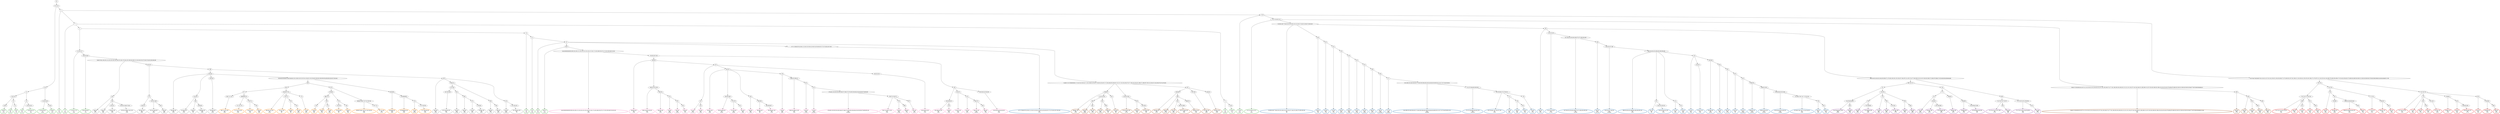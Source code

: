 digraph T {
	{
		rank=same
		431 [penwidth=3,colorscheme=set19,color=3,label="30;36_P\nP\n5.3%"]
		429 [penwidth=3,colorscheme=set19,color=3,label="35_P\nP\n4.3%"]
		427 [penwidth=3,colorscheme=set19,color=3,label="50_P\nP\n5%"]
		425 [penwidth=3,colorscheme=set19,color=3,label="19_P\nP\n4.7%"]
		423 [penwidth=3,colorscheme=set19,color=3,label="24;29;34;41_P\nP\n10%"]
		421 [penwidth=3,colorscheme=set19,color=3,label="15;28;33;40_P\nP\n0.94%"]
		419 [penwidth=3,colorscheme=set19,color=3,label="45;49_P\nP\n5.5%"]
		417 [penwidth=3,colorscheme=set19,color=3,label="6_P\nP\n1.3%"]
		415 [penwidth=3,colorscheme=set19,color=3,label="7_P\nP\n1.9%"]
		412 [penwidth=3,colorscheme=set19,color=3,label="11;18;21;27_P\nP\n2.6%"]
		410 [penwidth=3,colorscheme=set19,color=3,label="39;43;44;48_P\nP\n11%"]
		408 [penwidth=3,colorscheme=set19,color=3,label="14_P\nP\n2.3%"]
		406 [penwidth=3,colorscheme=set19,color=3,label="23_P\nP\n2.6%"]
		404 [penwidth=3,colorscheme=set19,color=3,label="32_P\nP\n12%"]
		402 [penwidth=3,colorscheme=set19,color=3,label="38;47_P\nP\n6.4%"]
		400 [penwidth=3,colorscheme=set19,color=3,label="9_P\nP\n4.8%"]
		398 [penwidth=3,colorscheme=set19,color=3,label="13;26_P\nP\n7.7%"]
		396 [penwidth=3,colorscheme=set19,color=3,label="17;20_P\nP\n6.4%"]
		394 [penwidth=3,colorscheme=set19,color=3,label="31;37;42;46;51;53_P\nP\n5.8%"]
		392 [penwidth=3,colorscheme=set19,color=2,label="67;71;78;85;87;92;106;112;129;133;138;142;149;154;158;160;167;175;178;182;187;195_M1\nM1\n5.1%"]
		390 [penwidth=3,colorscheme=set19,color=2,label="55;58;61;66;77;84;91;95;103;108;116;123;128;137;146;153;166;170;180;185_M1\nM1\n4%"]
		388 [penwidth=3,colorscheme=set19,color=2,label="200_M1\nM1\n2.5%"]
		386 [penwidth=3,colorscheme=set19,color=2,label="210_M1\nM1\n1.3%"]
		384 [penwidth=3,colorscheme=set19,color=2,label="215_M1\nM1\n1.3%"]
		382 [penwidth=3,colorscheme=set19,color=2,label="220_M1\nM1\n0.61%"]
		380 [penwidth=3,colorscheme=set19,color=2,label="226_M1\nM1\n0.38%"]
		378 [penwidth=3,colorscheme=set19,color=2,label="233_M1\nM1\n0.29%"]
		376 [penwidth=3,colorscheme=set19,color=2,label="243_M1\nM1\n0.46%"]
		374 [penwidth=3,colorscheme=set19,color=2,label="260_M1\nM1\n0.31%"]
		372 [penwidth=3,colorscheme=set19,color=2,label="265_M1\nM1\n0.0048%"]
		370 [penwidth=3,colorscheme=set19,color=2,label="277_M1\nM1\n0.086%"]
		368 [penwidth=3,colorscheme=set19,color=2,label="291;308;335;349;358;363;371;384;390;398;406;436;444;484;493;499;505;513;517;537;544;556;561_M1\nM1\n0.0096%"]
		366 [penwidth=3,colorscheme=set19,color=2,label="571;575;584;602;603;632_M1\nM1\n0.0032%"]
		364 [penwidth=3,colorscheme=set19,color=2,label="657;678;691;701;706;707_M1\nM1\n4.3%"]
		362 [penwidth=3,colorscheme=set19,color=2,label="717_M1\nM1\n5.6%"]
		360 [penwidth=3,colorscheme=set19,color=2,label="736_M1\nM1\n3.9%"]
		358 [penwidth=3,colorscheme=set19,color=2,label="765_M1\nM1\n5.1%"]
		356 [penwidth=3,colorscheme=set19,color=2,label="735_M1\nM1\n5.1%"]
		354 [penwidth=3,colorscheme=set19,color=2,label="205_M1\nM1\n3.5%"]
		352 [penwidth=3,colorscheme=set19,color=2,label="214;223;229_M1\nM1\n0.72%"]
		350 [penwidth=3,colorscheme=set19,color=2,label="247;249;254;258;264;268;270;275;286;294;300_M1\nM1\n0.018%"]
		348 [penwidth=3,colorscheme=set19,color=2,label="304_M1\nM1\n0.012%"]
		346 [penwidth=3,colorscheme=set19,color=2,label="318;324;327;348_M1\nM1\n0.0048%"]
		344 [penwidth=3,colorscheme=set19,color=2,label="389;418;426;435;468;485;490;494;495_M1\nM1\n4.2%"]
		342 [penwidth=3,colorscheme=set19,color=2,label="507_M1\nM1\n5%"]
		340 [penwidth=3,colorscheme=set19,color=2,label="518;524;529;533_M1\nM1\n5.1%"]
		338 [penwidth=3,colorscheme=set19,color=2,label="511_M1\nM1\n5.4%"]
		336 [penwidth=3,colorscheme=set19,color=2,label="523_M1\nM1\n6.4%"]
		334 [penwidth=3,colorscheme=set19,color=2,label="515_M1\nM1\n4.5%"]
		332 [penwidth=3,colorscheme=set19,color=2,label="532;547_M1\nM1\n5.3%"]
		330 [penwidth=3,colorscheme=set19,color=2,label="539;546_M1\nM1\n0.95%"]
		328 [penwidth=3,colorscheme=set19,color=2,label="554_M1\nM1\n1.3%"]
		326 [penwidth=3,colorscheme=set19,color=2,label="562_M1\nM1\n0.74%"]
		324 [penwidth=3,colorscheme=set19,color=2,label="567_M1\nM1\n1%"]
		322 [penwidth=3,colorscheme=set19,color=2,label="581_M1\nM1\n0.058%"]
		320 [penwidth=3,colorscheme=set19,color=2,label="588;592_M1\nM1\n0.092%"]
		318 [penwidth=3,colorscheme=set19,color=2,label="609;612;618_M1\nM1\n0.016%"]
		316 [penwidth=3,colorscheme=set19,color=2,label="625;634;641;651;659_M1\nM1\n0.008%"]
		314 [penwidth=3,colorscheme=set19,color=2,label="672;692;708;734;772;783;784_M1\nM1\n6.5%"]
		312 [penwidth=3,colorscheme=set19,color=2,label="794_M1\nM1\n3.5%"]
		310 [penwidth=3,colorscheme=set19,color=2,label="823_M1\nM1\n5.3%"]
		308 [penwidth=3,colorscheme=set19,color=8,label="54;63;69;80;86;89;93;99;104;109;113;118;120;125;135;143;147;163;172;183;188;203;207;217;235;239;246;252;262_M2\nM2\n2.4%"]
		305 [penwidth=3,colorscheme=set19,color=8,label="296;303_M2\nM2\n1.3%"]
		303 [penwidth=3,colorscheme=set19,color=8,label="306;310;322;339_M2\nM2\n1.1%"]
		301 [penwidth=3,colorscheme=set19,color=8,label="346;353_M2\nM2\n2.3%"]
		299 [penwidth=3,colorscheme=set19,color=8,label="374_M2\nM2\n0.28%"]
		297 [penwidth=3,colorscheme=set19,color=8,label="387_M2\nM2\n0.33%"]
		295 [penwidth=3,colorscheme=set19,color=8,label="402_M2\nM2\n5.7%"]
		292 [penwidth=3,colorscheme=set19,color=8,label="321_M2\nM2\n0.57%"]
		290 [penwidth=3,colorscheme=set19,color=8,label="332_M2\nM2\n5.6%"]
		288 [penwidth=3,colorscheme=set19,color=8,label="326;331_M2\nM2\n4.8%"]
		286 [penwidth=3,colorscheme=set19,color=8,label="338;345;366_M2\nM2\n0.83%"]
		284 [penwidth=3,colorscheme=set19,color=8,label="373;379_M2\nM2\n0.36%"]
		282 [penwidth=3,colorscheme=set19,color=8,label="401_M2\nM2\n5.6%"]
		280 [penwidth=3,colorscheme=set19,color=8,label="344_M2\nM2\n5.9%"]
		278 [penwidth=3,colorscheme=set19,color=8,label="360;365_M2\nM2\n4%"]
		276 [penwidth=3,colorscheme=set19,color=8,label="392;400;407_M2\nM2\n5.3%"]
		274 [penwidth=3,colorscheme=set19,color=8,label="378_M2\nM2\n0.8%"]
		272 [penwidth=3,colorscheme=set19,color=8,label="386;391;399;412_M2\nM2\n2.3%"]
		270 [penwidth=3,colorscheme=set19,color=8,label="452_M2\nM2\n0.32%"]
		268 [penwidth=3,colorscheme=set19,color=8,label="474_M2\nM2\n0.019%"]
		266 [penwidth=3,colorscheme=set19,color=8,label="478;481;519;530;534;540;548;557;568;573;576;585;593;604;610;619;626;673;685;693_M2\nM2\n0.0064%"]
		264 [penwidth=3,colorscheme=set19,color=8,label="709;723;746;747_M2\nM2\n3.2%"]
		262 [penwidth=3,colorscheme=set19,color=8,label="795_M2\nM2\n0.24%"]
		260 [penwidth=3,colorscheme=set19,color=8,label="808_M2\nM2\n7.1%"]
		258 [penwidth=3,colorscheme=set19,color=8,label="807_M2\nM2\n6.2%"]
		256 [penwidth=3,colorscheme=set19,color=8,label="330;343;352_M2\nM2\n5.1%"]
		253 [penwidth=3,colorscheme=set19,color=8,label="305;309;320_M2\nM2\n3.4%"]
		251 [penwidth=3,colorscheme=set19,color=8,label="329_M2\nM2\n6.1%"]
		249 [penwidth=3,colorscheme=set19,color=8,label="314;337_M2\nM2\n5.4%"]
		247 [penwidth=3,colorscheme=set19,color=8,label="351_M2\nM2\n0.1%"]
		245 [penwidth=3,colorscheme=set19,color=8,label="364;372_M2\nM2\n0.061%"]
		243 [penwidth=3,colorscheme=set19,color=8,label="385_M2\nM2\n7.4%"]
		241 [penwidth=3,colorscheme=set19,color=8,label="319;336;342;350;359_M2\nM2\n5.9%"]
		238 [penwidth=3,colorscheme=set19,color=9,label="340_M3\nM3\n4.7%"]
		236 [penwidth=3,colorscheme=set19,color=9,label="394_M3\nM3\n3.4%"]
		234 [penwidth=3,colorscheme=set19,color=9,label="416;422_M3\nM3\n5.3%"]
		232 [penwidth=3,colorscheme=set19,color=9,label="432;441;449;457;461_M3\nM3\n6.5%"]
		228 [penwidth=3,colorscheme=set19,color=9,label="405;431_M3\nM3\n5.8%"]
		226 [penwidth=3,colorscheme=set19,color=9,label="415;421;448_M3\nM3\n4.9%"]
		224 [penwidth=3,colorscheme=set19,color=9,label="465_M3\nM3\n6.8%"]
		221 [penwidth=3,colorscheme=set19,color=9,label="393;404_M3\nM3\n5.2%"]
		219 [penwidth=3,colorscheme=set19,color=9,label="414;430_M3\nM3\n4.1%"]
		217 [penwidth=3,colorscheme=set19,color=9,label="456_M3\nM3\n1%"]
		215 [penwidth=3,colorscheme=set19,color=9,label="460;464_M3\nM3\n6.3%"]
		213 [penwidth=3,colorscheme=set19,color=9,label="420;429_M3\nM3\n6.4%"]
		211 [penwidth=3,colorscheme=set19,color=9,label="403_M3\nM3\n4.4%"]
		207 [penwidth=3,colorscheme=set19,color=9,label="447;455;458_M3\nM3\n7.5%"]
		205 [penwidth=3,colorscheme=set19,color=9,label="454_M3\nM3\n0.35%"]
		203 [penwidth=3,colorscheme=set19,color=9,label="463_M3\nM3\n1.6%"]
		201 [penwidth=3,colorscheme=set19,color=9,label="475_M3\nM3\n2.2%"]
		199 [penwidth=3,colorscheme=set19,color=9,label="479;482_M3\nM3\n8.4%"]
		197 [penwidth=3,colorscheme=set19,color=9,label="438_M3\nM3\n1.7%"]
		195 [penwidth=3,colorscheme=set19,color=9,label="446_M3\nM3\n6.5%"]
		193 [penwidth=3,colorscheme=set19,color=9,label="419_M3\nM3\n0.02%"]
		191 [penwidth=3,colorscheme=set19,color=9,label="437;445;453_M3\nM3\n7%"]
		188 [penwidth=3,colorscheme=set19,color=7,label="598;607_M4\nM4\n4.5%"]
		185 [penwidth=3,colorscheme=set19,color=7,label="648_M4\nM4\n0.86%"]
		183 [penwidth=3,colorscheme=set19,color=7,label="661_M4\nM4\n5.5%"]
		181 [penwidth=3,colorscheme=set19,color=7,label="655_M4\nM4\n0.16%"]
		179 [penwidth=3,colorscheme=set19,color=7,label="668_M4\nM4\n5%"]
		177 [penwidth=3,colorscheme=set19,color=7,label="623_M4\nM4\n8%"]
		175 [penwidth=3,colorscheme=set19,color=7,label="614;622;630_M4\nM4\n0.15%"]
		173 [penwidth=3,colorscheme=set19,color=7,label="639_M4\nM4\n2.1%"]
		171 [penwidth=3,colorscheme=set19,color=7,label="647;654_M4\nM4\n12%"]
		168 [penwidth=3,colorscheme=set19,color=7,label="629;638_M4\nM4\n6.2%"]
		166 [penwidth=3,colorscheme=set19,color=7,label="646_M4\nM4\n0.37%"]
		164 [penwidth=3,colorscheme=set19,color=7,label="653_M4\nM4\n2.6%"]
		162 [penwidth=3,colorscheme=set19,color=7,label="667;675;694_M4\nM4\n5.5%"]
		160 [penwidth=3,colorscheme=set19,color=7,label="666;674_M4\nM4\n5.4%"]
		158 [penwidth=3,colorscheme=set19,color=7,label="637;645_M4\nM4\n6.8%"]
		156 [penwidth=3,colorscheme=set19,color=7,label="644;652_M4\nM4\n6.5%"]
		154 [penwidth=3,colorscheme=set19,color=7,label="59;65;73;76;83;90;102;107;111;115;119;122;132;136;145;152;157;161;165;169;174;177;181;186;190;194;196;202;212;221;231;234;237;242;244;248;251;280;289;313;347;355;362;369;381;396;410;424;433;443;470;480;487;496;502;526;531;536;542;550;552;564;577;587;590;595;606;613_M4\nM4\n2.5%"]
		152 [penwidth=3,colorscheme=set19,color=7,label="628_M4\nM4\n5.7%"]
		150 [penwidth=3,colorscheme=set19,color=7,label="636_M4\nM4\n2.6%"]
		148 [penwidth=3,colorscheme=set19,color=7,label="643_M4\nM4\n5.7%"]
		146 [penwidth=3,colorscheme=set19,color=7,label="665_M4\nM4\n6.4%"]
		144 [penwidth=3,colorscheme=set19,color=7,label="660_M4\nM4\n5.6%"]
		138 [penwidth=3,colorscheme=set19,color=5,label="683;712;742_M5\nM5\n5.8%"]
		135 [penwidth=3,colorscheme=set19,color=5,label="711;741;752_M5\nM5\n5.4%"]
		133 [penwidth=3,colorscheme=set19,color=5,label="728;751_M5\nM5\n1.4%"]
		131 [penwidth=3,colorscheme=set19,color=5,label="785_M5\nM5\n5.9%"]
		129 [penwidth=3,colorscheme=set19,color=5,label="682;697;702_M5\nM5\n8.4%"]
		127 [penwidth=3,colorscheme=set19,color=5,label="720;727_M5\nM5\n4%"]
		125 [penwidth=3,colorscheme=set19,color=5,label="740_M5\nM5\n4%"]
		123 [penwidth=3,colorscheme=set19,color=5,label="750_M5\nM5\n6.4%"]
		121 [penwidth=3,colorscheme=set19,color=5,label="775_M5\nM5\n6.2%"]
		116 [penwidth=3,colorscheme=set19,color=5,label="739_M5\nM5\n5.4%"]
		114 [penwidth=3,colorscheme=set19,color=5,label="760_M5\nM5\n2.5%"]
		112 [penwidth=3,colorscheme=set19,color=5,label="774_M5\nM5\n5.8%"]
		109 [penwidth=3,colorscheme=set19,color=5,label="726;759_M5\nM5\n5%"]
		107 [penwidth=3,colorscheme=set19,color=5,label="749_M5\nM5\n7.6%"]
		105 [penwidth=3,colorscheme=set19,color=5,label="680;687;696;710;725;738;748_M5\nM5\n5.9%"]
		103 [penwidth=3,colorscheme=set19,color=5,label="767;773_M5\nM5\n5.2%"]
		101 [penwidth=3,colorscheme=set19,color=5,label="662;669_M5\nM5\n4.8%"]
		99 [penwidth=3,colorscheme=set19,color=5,label="679;686;695_M5\nM5\n4.3%"]
		97 [penwidth=3,colorscheme=set19,color=5,label="724_M5\nM5\n0.55%"]
		95 [penwidth=3,colorscheme=set19,color=5,label="737;758;766_M5\nM5\n5.3%"]
		90 [penwidth=3,colorscheme=set19,color=4,label="744;780;818;832_M6\nM6\n0.92%"]
		88 [penwidth=3,colorscheme=set19,color=4,label="839_M6\nM6\n5.5%"]
		85 [penwidth=3,colorscheme=set19,color=4,label="769_M6\nM6\n4.3%"]
		83 [penwidth=3,colorscheme=set19,color=4,label="779;789;800_M6\nM6\n8.3%"]
		81 [penwidth=3,colorscheme=set19,color=4,label="778_M6\nM6\n5.4%"]
		79 [penwidth=3,colorscheme=set19,color=4,label="799_M6\nM6\n4.2%"]
		77 [penwidth=3,colorscheme=set19,color=4,label="817;825_M6\nM6\n5.7%"]
		75 [penwidth=3,colorscheme=set19,color=4,label="788_M6\nM6\n3.7%"]
		73 [penwidth=3,colorscheme=set19,color=4,label="838_M6\nM6\n6.8%"]
		69 [penwidth=3,colorscheme=set19,color=4,label="787_M6\nM6\n0.92%"]
		67 [penwidth=3,colorscheme=set19,color=4,label="824;831_M6\nM6\n9.1%"]
		65 [penwidth=3,colorscheme=set19,color=4,label="837;844;848_M6\nM6\n6.3%"]
		63 [penwidth=3,colorscheme=set19,color=4,label="798;816_M6\nM6\n8.1%"]
		61 [penwidth=3,colorscheme=set19,color=4,label="786;809_M6\nM6\n2.2%"]
		59 [penwidth=3,colorscheme=set19,color=4,label="815;836;847;849_M6\nM6\n6%"]
		56 [penwidth=3,colorscheme=set19,color=4,label="713;730;753;776;797_M6\nM6\n4.7%"]
		54 [penwidth=3,colorscheme=set19,color=4,label="830_M6\nM6\n10%"]
		52 [penwidth=3,colorscheme=set19,color=4,label="721;729;743;761;768;796_M6\nM6\n1.8%"]
		50 [penwidth=3,colorscheme=set19,color=4,label="814_M6\nM6\n5.7%"]
		46 [penwidth=3,colorscheme=set19,color=1,label="722;733;757;782;793_M7\nM7\n1.9%"]
		44 [penwidth=3,colorscheme=set19,color=1,label="806_M7\nM7\n7.5%"]
		42 [penwidth=3,colorscheme=set19,color=1,label="813_M7\nM7\n7.6%"]
		40 [penwidth=3,colorscheme=set19,color=1,label="812_M7\nM7\n2.4%"]
		38 [penwidth=3,colorscheme=set19,color=1,label="829_M7\nM7\n5.4%"]
		35 [penwidth=3,colorscheme=set19,color=1,label="764_M7\nM7\n2.8%"]
		32 [penwidth=3,colorscheme=set19,color=1,label="792;805_M7\nM7\n8.8%"]
		30 [penwidth=3,colorscheme=set19,color=1,label="804;822;828;835;843_M7\nM7\n3.4%"]
		28 [penwidth=3,colorscheme=set19,color=1,label="846_M7\nM7\n7.5%"]
		26 [penwidth=3,colorscheme=set19,color=1,label="771;791_M7\nM7\n4.1%"]
		24 [penwidth=3,colorscheme=set19,color=1,label="803;827_M7\nM7\n1.2%"]
		22 [penwidth=3,colorscheme=set19,color=1,label="842_M7\nM7\n5.4%"]
		20 [penwidth=3,colorscheme=set19,color=1,label="715;745;755_M7\nM7\n3.2%"]
		18 [penwidth=3,colorscheme=set19,color=1,label="770_M7\nM7\n1.9%"]
		16 [penwidth=3,colorscheme=set19,color=1,label="802_M7\nM7\n1.2%"]
		14 [penwidth=3,colorscheme=set19,color=1,label="834_M7\nM7\n5.7%"]
		12 [penwidth=3,colorscheme=set19,color=1,label="811;821_M7\nM7\n9.3%"]
		10 [penwidth=3,colorscheme=set19,color=1,label="790;801_M7\nM7\n4.1%"]
		8 [penwidth=3,colorscheme=set19,color=1,label="820_M7\nM7\n0.4%"]
		6 [penwidth=3,colorscheme=set19,color=1,label="833;841;845_M7\nM7\n6.7%"]
		4 [penwidth=3,colorscheme=set19,color=1,label="810_M7\nM7\n2.2%"]
		2 [penwidth=3,colorscheme=set19,color=1,label="819;826_M7\nM7\n1.2%"]
		0 [penwidth=3,colorscheme=set19,color=1,label="840_M7\nM7\n6.2%"]
	}
	437 [label="GL"]
	436 [label="0;1;2;3;4"]
	435 [label="5;10"]
	434 [label="12"]
	433 [label="16;22;25"]
	432 [label="30;36"]
	430 [label="35"]
	428 [label="50"]
	426 [label="19"]
	424 [label="24;29;34;41"]
	422 [label="15;28;33;40"]
	420 [label="45;49"]
	418 [label="6"]
	416 [label="7"]
	414 [label="8"]
	413 [label="11;18;21;27"]
	411 [label="39;43;44;48"]
	409 [label="14"]
	407 [label="23"]
	405 [label="32"]
	403 [label="38;47"]
	401 [label="9"]
	399 [label="13;26"]
	397 [label="17;20"]
	395 [label="31;37;42;46;51;53"]
	393 [label="67;71;78;85;87;92;106;112;129;133;138;142;149;154;158;160;167;175;178;182;187;195"]
	391 [label="55;58;61;66;77;84;91;95;103;108;116;123;128;137;146;153;166;170;180;185"]
	389 [label="200"]
	387 [label="210"]
	385 [label="215"]
	383 [label="220"]
	381 [label="226"]
	379 [label="233"]
	377 [label="243"]
	375 [label="260"]
	373 [label="265"]
	371 [label="277"]
	369 [label="291;308;335;349;358;363;371;384;390;398;406;436;444;484;493;499;505;513;517;537;544;556;561"]
	367 [label="571;575;584;602;603;632"]
	365 [label="657;678;691;701;706;707"]
	363 [label="717"]
	361 [label="736"]
	359 [label="765"]
	357 [label="735"]
	355 [label="205"]
	353 [label="214;223;229"]
	351 [label="247;249;254;258;264;268;270;275;286;294;300"]
	349 [label="304"]
	347 [label="318;324;327;348"]
	345 [label="389;418;426;435;468;485;490;494;495"]
	343 [label="507"]
	341 [label="518;524;529;533"]
	339 [label="511"]
	337 [label="523"]
	335 [label="515"]
	333 [label="532;547"]
	331 [label="539;546"]
	329 [label="554"]
	327 [label="562"]
	325 [label="567"]
	323 [label="581"]
	321 [label="588;592"]
	319 [label="609;612;618"]
	317 [label="625;634;641;651;659"]
	315 [label="672;692;708;734;772;783;784"]
	313 [label="794"]
	311 [label="823"]
	309 [label="54;63;69;80;86;89;93;99;104;109;113;118;120;125;135;143;147;163;172;183;188;203;207;217;235;239;246;252;262"]
	307 [label="278;283;287;292"]
	306 [label="296;303"]
	304 [label="306;310;322;339"]
	302 [label="346;353"]
	300 [label="374"]
	298 [label="387"]
	296 [label="402"]
	294 [label="315"]
	293 [label="321"]
	291 [label="332"]
	289 [label="326;331"]
	287 [label="338;345;366"]
	285 [label="373;379"]
	283 [label="401"]
	281 [label="344"]
	279 [label="360;365"]
	277 [label="392;400;407"]
	275 [label="378"]
	273 [label="386;391;399;412"]
	271 [label="452"]
	269 [label="474"]
	267 [label="478;481;519;530;534;540;548;557;568;573;576;585;593;604;610;619;626;673;685;693"]
	265 [label="709;723;746;747"]
	263 [label="795"]
	261 [label="808"]
	259 [label="807"]
	257 [label="330;343;352"]
	255 [label="302"]
	254 [label="305;309;320"]
	252 [label="329"]
	250 [label="314;337"]
	248 [label="351"]
	246 [label="364;372"]
	244 [label="385"]
	242 [label="319;336;342;350;359"]
	240 [label="56;60;70;81;100;105;114;126;130;140;144;148;155;164;176;184;193;199;204;208;213;218;228;253;257;263;274;281;285;290;299"]
	239 [label="340"]
	237 [label="394"]
	235 [label="416;422"]
	233 [label="432;441;449;457;461"]
	231 [label="361;367"]
	230 [label="375"]
	229 [label="405;431"]
	227 [label="415;421;448"]
	225 [label="465"]
	223 [label="388"]
	222 [label="393;404"]
	220 [label="414;430"]
	218 [label="456"]
	216 [label="460;464"]
	214 [label="420;429"]
	212 [label="403"]
	210 [label="408;413"]
	209 [label="427;439"]
	208 [label="447;455;458"]
	206 [label="454"]
	204 [label="463"]
	202 [label="475"]
	200 [label="479;482"]
	198 [label="438"]
	196 [label="446"]
	194 [label="419"]
	192 [label="437;445;453"]
	190 [label="62;68;72;74;79;88;96;98;117;124;134;139;162;171;191;198;222;224;227;238;245;256;267;273;284;288;293;298;307;312;317;323;334;356;370;377;382;425;434;451;466;471;488;497;503;512;520;527;553;559;570;574;578;591"]
	189 [label="598;607"]
	187 [label="611;615;631"]
	186 [label="648"]
	184 [label="661"]
	182 [label="655"]
	180 [label="668"]
	178 [label="623"]
	176 [label="614;622;630"]
	174 [label="639"]
	172 [label="647;654"]
	170 [label="621"]
	169 [label="629;638"]
	167 [label="646"]
	165 [label="653"]
	163 [label="667;675;694"]
	161 [label="666;674"]
	159 [label="637;645"]
	157 [label="644;652"]
	155 [label="59;65;73;76;83;90;102;107;111;115;119;122;132;136;145;152;157;161;165;169;174;177;181;186;190;194;196;202;212;221;231;234;237;242;244;248;251;280;289;313;347;355;362;369;381;396;410;424;433;443;470;480;487;496;502;526;531;536;542;550;552;564;577;587;590;595;606;613"]
	153 [label="628"]
	151 [label="636"]
	149 [label="643"]
	147 [label="665"]
	145 [label="660"]
	143 [label="428;440;459;469;476;483;486;491;501;508;516;525;535;541;549;551;555;558;563;569;582;586;589;594;600;605;620;627;635;642"]
	142 [label="656"]
	141 [label="663"]
	140 [label="677"]
	139 [label="683;712;742"]
	137 [label="689;698;703"]
	136 [label="711;741;752"]
	134 [label="728;751"]
	132 [label="785"]
	130 [label="682;697;702"]
	128 [label="720;727"]
	126 [label="740"]
	124 [label="750"]
	122 [label="775"]
	120 [label="670"]
	119 [label="676;681"]
	118 [label="688;719"]
	117 [label="739"]
	115 [label="760"]
	113 [label="774"]
	111 [label="718"]
	110 [label="726;759"]
	108 [label="749"]
	106 [label="680;687;696;710;725;738;748"]
	104 [label="767;773"]
	102 [label="662;669"]
	100 [label="679;686;695"]
	98 [label="724"]
	96 [label="737;758;766"]
	94 [label="209;219;225;230;232;240;259;269;271;276;282;295;301;325;328;357;383;397;411;467;473;477;500;506;510;514;522;538;545;566;572;580;597;608;617;633;640;650;658;664;684"]
	93 [label="690;704;714"]
	92 [label="731"]
	91 [label="744;780;818;832"]
	89 [label="839"]
	87 [label="754;763"]
	86 [label="769"]
	84 [label="779;789;800"]
	82 [label="778"]
	80 [label="799"]
	78 [label="817;825"]
	76 [label="788"]
	74 [label="838"]
	72 [label="762"]
	71 [label="777"]
	70 [label="787"]
	68 [label="824;831"]
	66 [label="837;844;848"]
	64 [label="798;816"]
	62 [label="786;809"]
	60 [label="815;836;847;849"]
	58 [label="699"]
	57 [label="713;730;753;776;797"]
	55 [label="830"]
	53 [label="721;729;743;761;768;796"]
	51 [label="814"]
	49 [label="52;57;64;75;82;94;97;101;110;121;127;131;141;150;151;156;159;168;173;179;189;192;197;201;206;211;216;236;241;250;255;261;266;272;279;297;311;316;333;341;354;368;376;380;395;409;417;423;442;450;462;472;489;492;498;504;509;521;528;543;560;565;579;583;596;599;601;616;624;649;671;700"]
	48 [label="705;716"]
	47 [label="722;733;757;782;793"]
	45 [label="806"]
	43 [label="813"]
	41 [label="812"]
	39 [label="829"]
	37 [label="732;756"]
	36 [label="764"]
	34 [label="781"]
	33 [label="792;805"]
	31 [label="804;822;828;835;843"]
	29 [label="846"]
	27 [label="771;791"]
	25 [label="803;827"]
	23 [label="842"]
	21 [label="715;745;755"]
	19 [label="770"]
	17 [label="802"]
	15 [label="834"]
	13 [label="811;821"]
	11 [label="790;801"]
	9 [label="820"]
	7 [label="833;841;845"]
	5 [label="810"]
	3 [label="819;826"]
	1 [label="840"]
	437 -> 436
	436 -> 435
	436 -> 418
	435 -> 434
	435 -> 422
	434 -> 433
	434 -> 426
	433 -> 432
	433 -> 430
	432 -> 431
	430 -> 429
	430 -> 428
	428 -> 427
	426 -> 425
	426 -> 424
	424 -> 423
	422 -> 421
	422 -> 420
	420 -> 419
	418 -> 417
	418 -> 416
	418 -> 397
	416 -> 415
	416 -> 414
	416 -> 401
	414 -> 413
	414 -> 409
	413 -> 412
	413 -> 411
	411 -> 410
	411 -> 240
	409 -> 408
	409 -> 407
	407 -> 406
	407 -> 405
	405 -> 404
	405 -> 403
	405 -> 393
	405 -> 190
	403 -> 402
	403 -> 309
	401 -> 400
	401 -> 399
	399 -> 398
	397 -> 396
	397 -> 395
	397 -> 49
	395 -> 394
	395 -> 391
	395 -> 155
	393 -> 392
	391 -> 390
	391 -> 389
	391 -> 355
	389 -> 388
	389 -> 387
	387 -> 386
	387 -> 385
	385 -> 384
	385 -> 383
	383 -> 382
	383 -> 381
	381 -> 380
	381 -> 379
	379 -> 378
	379 -> 377
	377 -> 376
	377 -> 375
	375 -> 374
	375 -> 373
	373 -> 372
	373 -> 371
	371 -> 370
	371 -> 369
	369 -> 368
	369 -> 367
	367 -> 366
	367 -> 365
	365 -> 364
	365 -> 363
	365 -> 357
	363 -> 362
	363 -> 361
	361 -> 360
	361 -> 359
	359 -> 358
	357 -> 356
	355 -> 354
	355 -> 353
	355 -> 94
	353 -> 352
	353 -> 351
	351 -> 350
	351 -> 349
	349 -> 348
	349 -> 347
	347 -> 346
	347 -> 345
	345 -> 344
	345 -> 343
	345 -> 339
	345 -> 335
	343 -> 342
	343 -> 341
	341 -> 340
	339 -> 338
	339 -> 337
	337 -> 336
	335 -> 334
	335 -> 333
	335 -> 331
	333 -> 332
	331 -> 330
	331 -> 329
	329 -> 328
	329 -> 327
	327 -> 326
	327 -> 325
	325 -> 324
	325 -> 323
	323 -> 322
	323 -> 321
	321 -> 320
	321 -> 319
	319 -> 318
	319 -> 317
	317 -> 316
	317 -> 315
	315 -> 314
	315 -> 313
	313 -> 312
	313 -> 311
	311 -> 310
	309 -> 308
	309 -> 307
	307 -> 306
	307 -> 255
	306 -> 305
	306 -> 304
	306 -> 294
	304 -> 303
	304 -> 302
	302 -> 301
	302 -> 300
	300 -> 299
	300 -> 298
	298 -> 297
	298 -> 296
	296 -> 295
	294 -> 293
	294 -> 289
	294 -> 257
	293 -> 292
	293 -> 291
	291 -> 290
	289 -> 288
	289 -> 287
	289 -> 281
	289 -> 275
	287 -> 286
	287 -> 285
	285 -> 284
	285 -> 283
	283 -> 282
	281 -> 280
	281 -> 279
	279 -> 278
	279 -> 277
	277 -> 276
	275 -> 274
	275 -> 273
	273 -> 272
	273 -> 271
	271 -> 270
	271 -> 269
	269 -> 268
	269 -> 267
	267 -> 266
	267 -> 265
	265 -> 264
	265 -> 263
	265 -> 259
	263 -> 262
	263 -> 261
	261 -> 260
	259 -> 258
	257 -> 256
	255 -> 254
	255 -> 250
	255 -> 242
	254 -> 253
	254 -> 252
	252 -> 251
	250 -> 249
	250 -> 248
	248 -> 247
	248 -> 246
	246 -> 245
	246 -> 244
	244 -> 243
	242 -> 241
	240 -> 239
	240 -> 231
	239 -> 238
	239 -> 237
	237 -> 236
	237 -> 235
	237 -> 233
	235 -> 234
	233 -> 232
	231 -> 230
	231 -> 223
	230 -> 229
	230 -> 227
	229 -> 228
	227 -> 226
	227 -> 225
	225 -> 224
	223 -> 222
	223 -> 212
	222 -> 221
	222 -> 220
	222 -> 214
	222 -> 143
	220 -> 219
	220 -> 218
	218 -> 217
	218 -> 216
	216 -> 215
	214 -> 213
	212 -> 211
	212 -> 210
	212 -> 194
	210 -> 209
	210 -> 198
	209 -> 208
	209 -> 206
	208 -> 207
	206 -> 205
	206 -> 204
	204 -> 203
	204 -> 202
	202 -> 201
	202 -> 200
	200 -> 199
	198 -> 197
	198 -> 196
	196 -> 195
	194 -> 193
	194 -> 192
	192 -> 191
	190 -> 189
	190 -> 176
	190 -> 170
	189 -> 188
	189 -> 187
	189 -> 178
	187 -> 186
	187 -> 182
	186 -> 185
	186 -> 184
	184 -> 183
	182 -> 181
	182 -> 180
	180 -> 179
	178 -> 177
	176 -> 175
	176 -> 174
	174 -> 173
	174 -> 172
	172 -> 171
	170 -> 169
	170 -> 159
	170 -> 157
	169 -> 168
	169 -> 167
	167 -> 166
	167 -> 165
	167 -> 161
	165 -> 164
	165 -> 163
	163 -> 162
	161 -> 160
	159 -> 158
	157 -> 156
	155 -> 154
	155 -> 153
	153 -> 152
	153 -> 151
	151 -> 150
	151 -> 149
	151 -> 145
	149 -> 148
	149 -> 147
	147 -> 146
	145 -> 144
	143 -> 142
	143 -> 102
	142 -> 141
	142 -> 120
	141 -> 140
	141 -> 130
	140 -> 139
	140 -> 137
	139 -> 138
	137 -> 136
	137 -> 134
	136 -> 135
	134 -> 133
	134 -> 132
	132 -> 131
	130 -> 129
	130 -> 128
	130 -> 122
	128 -> 127
	128 -> 126
	126 -> 125
	126 -> 124
	124 -> 123
	122 -> 121
	120 -> 119
	120 -> 106
	119 -> 118
	119 -> 111
	118 -> 117
	118 -> 115
	117 -> 116
	115 -> 114
	115 -> 113
	113 -> 112
	111 -> 110
	111 -> 108
	110 -> 109
	108 -> 107
	106 -> 105
	106 -> 104
	104 -> 103
	102 -> 101
	102 -> 100
	100 -> 99
	100 -> 98
	98 -> 97
	98 -> 96
	96 -> 95
	94 -> 93
	94 -> 58
	93 -> 92
	93 -> 72
	92 -> 91
	92 -> 87
	91 -> 90
	91 -> 89
	89 -> 88
	87 -> 86
	87 -> 82
	87 -> 76
	86 -> 85
	86 -> 84
	84 -> 83
	82 -> 81
	82 -> 80
	80 -> 79
	80 -> 78
	78 -> 77
	76 -> 75
	76 -> 74
	74 -> 73
	72 -> 71
	72 -> 62
	71 -> 70
	71 -> 64
	70 -> 69
	70 -> 68
	68 -> 67
	68 -> 66
	66 -> 65
	64 -> 63
	62 -> 61
	62 -> 60
	60 -> 59
	58 -> 57
	58 -> 53
	57 -> 56
	57 -> 55
	55 -> 54
	53 -> 52
	53 -> 51
	51 -> 50
	49 -> 48
	49 -> 21
	48 -> 47
	48 -> 37
	47 -> 46
	47 -> 45
	47 -> 41
	45 -> 44
	45 -> 43
	43 -> 42
	41 -> 40
	41 -> 39
	39 -> 38
	37 -> 36
	37 -> 27
	36 -> 35
	36 -> 34
	34 -> 33
	34 -> 31
	33 -> 32
	31 -> 30
	31 -> 29
	29 -> 28
	27 -> 26
	27 -> 25
	25 -> 24
	25 -> 23
	23 -> 22
	21 -> 20
	21 -> 19
	21 -> 11
	21 -> 5
	19 -> 18
	19 -> 17
	19 -> 13
	17 -> 16
	17 -> 15
	15 -> 14
	13 -> 12
	11 -> 10
	11 -> 9
	9 -> 8
	9 -> 7
	7 -> 6
	5 -> 4
	5 -> 3
	3 -> 2
	3 -> 1
	1 -> 0
}
